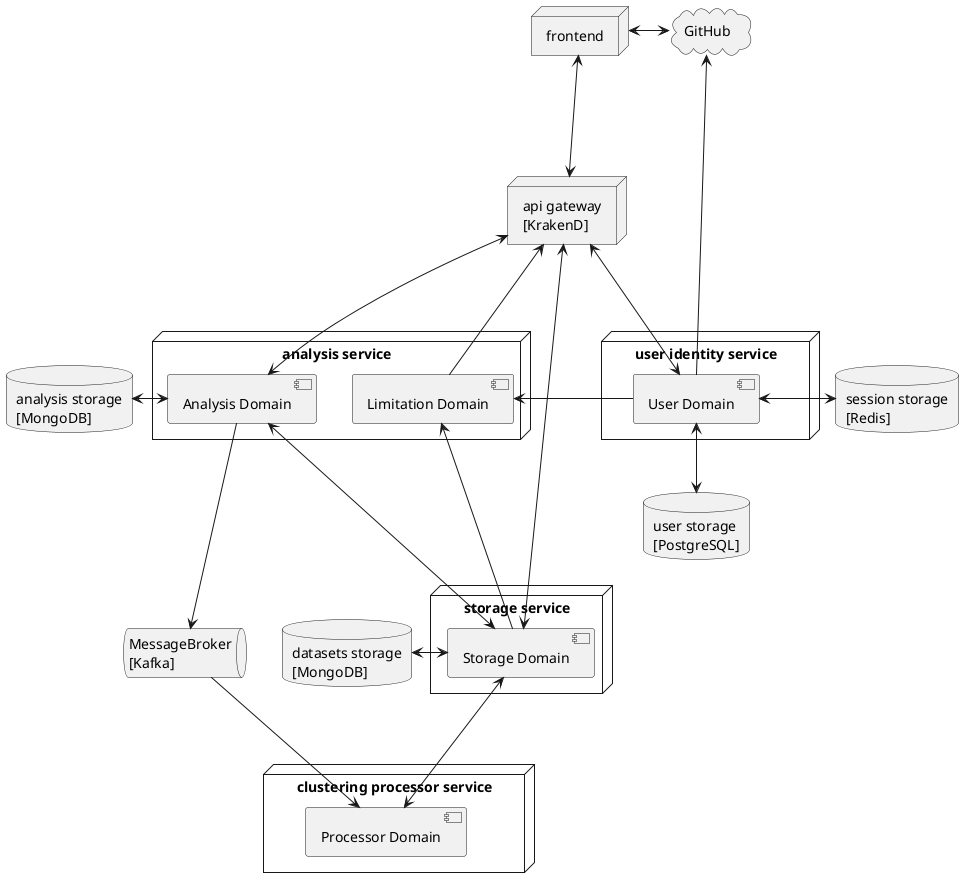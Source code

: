 @startuml Analysis Service

skinparam sequenceMessageAlign center
skinparam sequenceReferenceAlign center

cloud "GitHub" as GitHub

node "user identity service" as UserIdentityService {
    component "User Domain" as UserDomain
}

node "frontend" as Frontend {

}

node "api gateway\n[KrakenD]" as ApiGateway

node "analysis service" as AnalysisService {
    component "Analysis Domain" as AnalysisDomain
    component "Limitation Domain" as LimitationDomain

}

node "storage service" as StorageService {
    component "Storage Domain" as StorageDomain
}

node "clustering processor service" as ClusteringProcessorService{
    component "Processor Domain" as ProcessorDomain
}

queue "MessageBroker\n[Kafka]" as MessageBroker

database "analysis storage\n[MongoDB]" as AnalysisStorage
database "user storage\n[PostgreSQL]" as UserStorage
database "session storage\n[Redis]" as SessionStorage
database "datasets storage\n[MongoDB]" as ClusteringStorage

GitHub <-d-- UserDomain
GitHub <-l--> Frontend

Frontend <-d--> ApiGateway

ApiGateway <-d-- LimitationDomain
ApiGateway <-d--> AnalysisDomain
ApiGateway <-d--> UserDomain 
ApiGateway <-d--> StorageDomain

UserDomain -l--> LimitationDomain
UserDomain <-r-> SessionStorage
UserDomain <-d-> UserStorage

AnalysisDomain <-d--> StorageDomain
AnalysisDomain <-l--> AnalysisStorage
StorageDomain -u--> LimitationDomain
StorageDomain <-l-> ClusteringStorage

AnalysisDomain -d--> MessageBroker
MessageBroker -d--> ProcessorDomain
ProcessorDomain <-u--> StorageDomain

@enduml